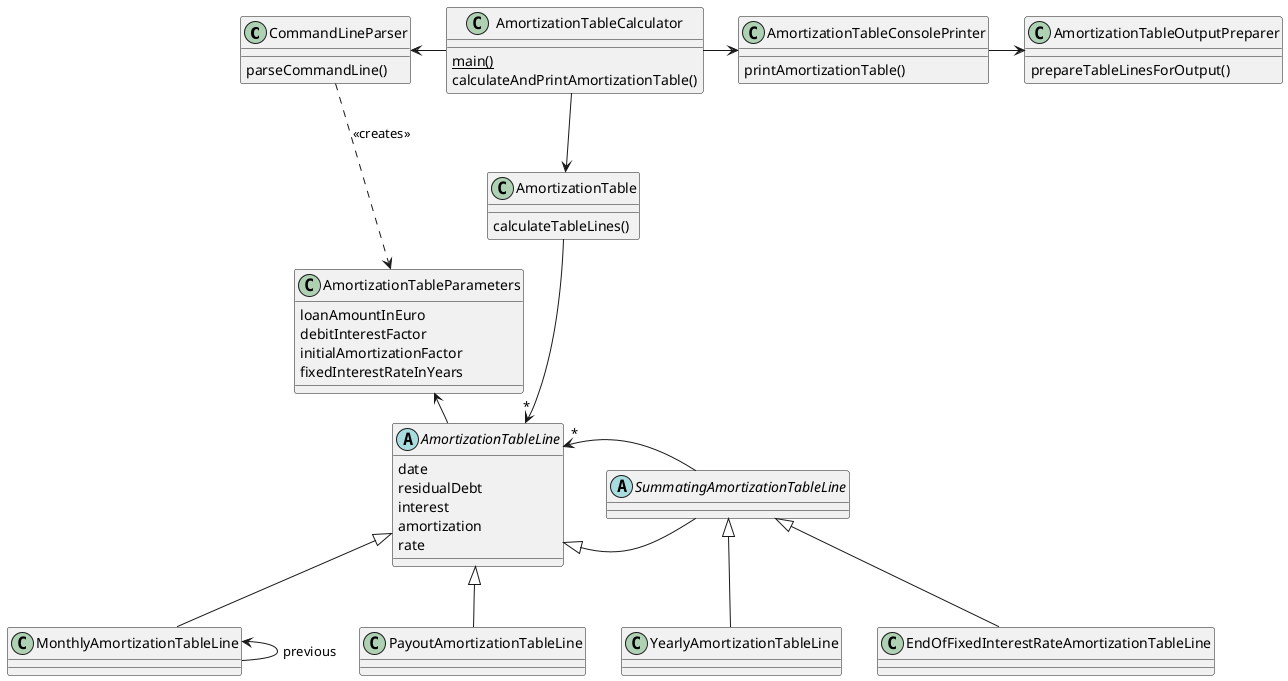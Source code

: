 @startuml

' This is a PlantUML file that describes a UML Class Diagram textually.
' See http://plantuml.com for more information.



class CommandLineParser {
    parseCommandLine()
}
CommandLineParser .down.> AmortizationTableParameters : << creates >>



class AmortizationTableCalculator {
    {static} main()
    calculateAndPrintAmortizationTable()
}
AmortizationTableCalculator -left-> CommandLineParser
AmortizationTableCalculator -down-> AmortizationTable
AmortizationTableCalculator -right-> AmortizationTableConsolePrinter



class AmortizationTableConsolePrinter{
    printAmortizationTable()
}
AmortizationTableConsolePrinter -> AmortizationTableOutputPreparer



class AmortizationTableOutputPreparer {
    prepareTableLinesForOutput()
}



class AmortizationTable {
    calculateTableLines()
}
AmortizationTable -down-> "*" AmortizationTableLine



class AmortizationTableParameters {
    loanAmountInEuro
    debitInterestFactor
    initialAmortizationFactor
    fixedInterestRateInYears
}



abstract class AmortizationTableLine {
    date
    residualDebt
    interest
    amortization
    rate
}
AmortizationTableLine -left-> AmortizationTableParameters



abstract class SummatingAmortizationTableLine {
}
AmortizationTableLine <|- SummatingAmortizationTableLine
SummatingAmortizationTableLine -> "*" AmortizationTableLine



class PayoutAmortizationTableLine {
}
AmortizationTableLine <|-- PayoutAmortizationTableLine



class MonthlyAmortizationTableLine {
}
AmortizationTableLine <|-- MonthlyAmortizationTableLine
MonthlyAmortizationTableLine -up-> MonthlyAmortizationTableLine : previous



class YearlyAmortizationTableLine {
}
SummatingAmortizationTableLine <|-- YearlyAmortizationTableLine



class EndOfFixedInterestRateAmortizationTableLine {
}
SummatingAmortizationTableLine <|-- EndOfFixedInterestRateAmortizationTableLine

@enduml